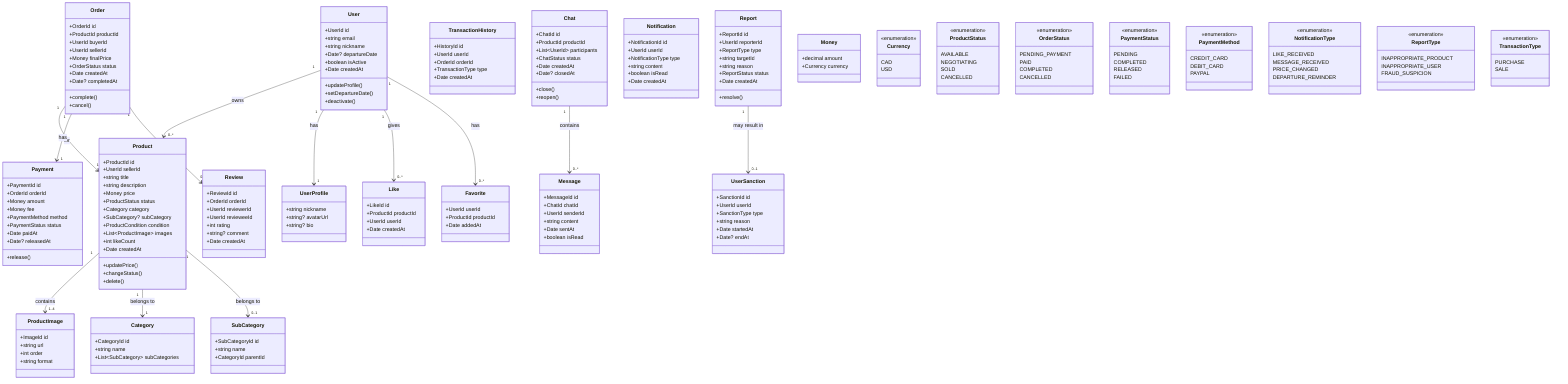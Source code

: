 classDiagram
    %% Identity Context
    class User {
        +UserId id
        +string email
        +string nickname
        +Date? departureDate
        +boolean isActive
        +Date createdAt
        +updateProfile()
        +setDepartureDate()
        +deactivate()
    }

    class UserProfile {
        +string nickname
        +string? avatarUrl
        +string? bio
    }

    %% Product Context
    class Product {
        +ProductId id
        +UserId sellerId
        +string title
        +string description
        +Money price
        +ProductStatus status
        +Category category
        +SubCategory? subCategory
        +ProductCondition condition
        +List~ProductImage~ images
        +int likeCount
        +Date createdAt
        +updatePrice()
        +changeStatus()
        +delete()
    }

    class ProductImage {
        +ImageId id
        +string url
        +int order
        +string format
    }

    class Category {
        +CategoryId id
        +string name
        +List~SubCategory~ subCategories
    }

    class SubCategory {
        +SubCategoryId id
        +string name
        +CategoryId parentId
    }

    %% Transaction Context
    class Order {
        +OrderId id
        +ProductId productId
        +UserId buyerId
        +UserId sellerId
        +Money finalPrice
        +OrderStatus status
        +Date createdAt
        +Date? completedAt
        +complete()
        +cancel()
    }

    class Payment {
        +PaymentId id
        +OrderId orderId
        +Money amount
        +Money fee
        +PaymentMethod method
        +PaymentStatus status
        +Date paidAt
        +Date? releasedAt
        +release()
    }

    class TransactionHistory {
        +HistoryId id
        +UserId userId
        +OrderId orderId
        +TransactionType type
        +Date createdAt
    }

    %% Communication Context
    class Chat {
        +ChatId id
        +ProductId productId
        +List~UserId~ participants
        +ChatStatus status
        +Date createdAt
        +Date? closedAt
        +close()
        +reopen()
    }

    class Message {
        +MessageId id
        +ChatId chatId
        +UserId senderId
        +string content
        +Date sentAt
        +boolean isRead
    }

    class Notification {
        +NotificationId id
        +UserId userId
        +NotificationType type
        +string content
        +boolean isRead
        +Date createdAt
    }

    %% Reputation Context
    class Review {
        +ReviewId id
        +OrderId orderId
        +UserId reviewerId
        +UserId revieweeId
        +int rating
        +string? comment
        +Date createdAt
    }

    %% Social Context
    class Like {
        +LikeId id
        +ProductId productId
        +UserId userId
        +Date createdAt
    }

    class Favorite {
        +UserId userId
        +ProductId productId
        +Date addedAt
    }

    %% Moderation Context
    class Report {
        +ReportId id
        +UserId reporterId
        +ReportType type
        +string targetId
        +string reason
        +ReportStatus status
        +Date createdAt
        +resolve()
    }

    class UserSanction {
        +SanctionId id
        +UserId userId
        +SanctionType type
        +string reason
        +Date startedAt
        +Date? endAt
    }

    %% Relationships
    User "1" --> "0..*" Product : owns
    User "1" --> "1" UserProfile : has
    Product "1" --> "1..4" ProductImage : contains
    Product "1" --> "1" Category : belongs to
    Product "1" --> "0..1" SubCategory : belongs to
    Order "1" --> "1" Product : for
    Order "1" --> "1" Payment : has
    Order "1" --> "0..1" Review : may have
    Chat "1" --> "0..*" Message : contains

    User "1" --> "0..*" Like : gives
    User "1" --> "0..*" Favorite : has
    Report "1" --> "0..1" UserSanction : may result in

    %% Value Objects
    class Money {
        +decimal amount
        +Currency currency
    }

    class Currency {
        <<enumeration>>
        CAD
        USD
    }

    class ProductStatus {
        <<enumeration>>
        AVAILABLE
        NEGOTIATING
        SOLD
        CANCELLED
    }

    class OrderStatus {
        <<enumeration>>
        PENDING_PAYMENT
        PAID
        COMPLETED
        CANCELLED
    }

    class PaymentStatus {
        <<enumeration>>
        PENDING
        COMPLETED
        RELEASED
        FAILED
    }

    class PaymentMethod {
        <<enumeration>>
        CREDIT_CARD
        DEBIT_CARD
        PAYPAL
    }



    class NotificationType {
        <<enumeration>>
        LIKE_RECEIVED
        MESSAGE_RECEIVED
        PRICE_CHANGED
        DEPARTURE_REMINDER
    }

    class ReportType {
        <<enumeration>>
        INAPPROPRIATE_PRODUCT
        INAPPROPRIATE_USER
        FRAUD_SUSPICION
    }

    class TransactionType {
        <<enumeration>>
        PURCHASE
        SALE
    }